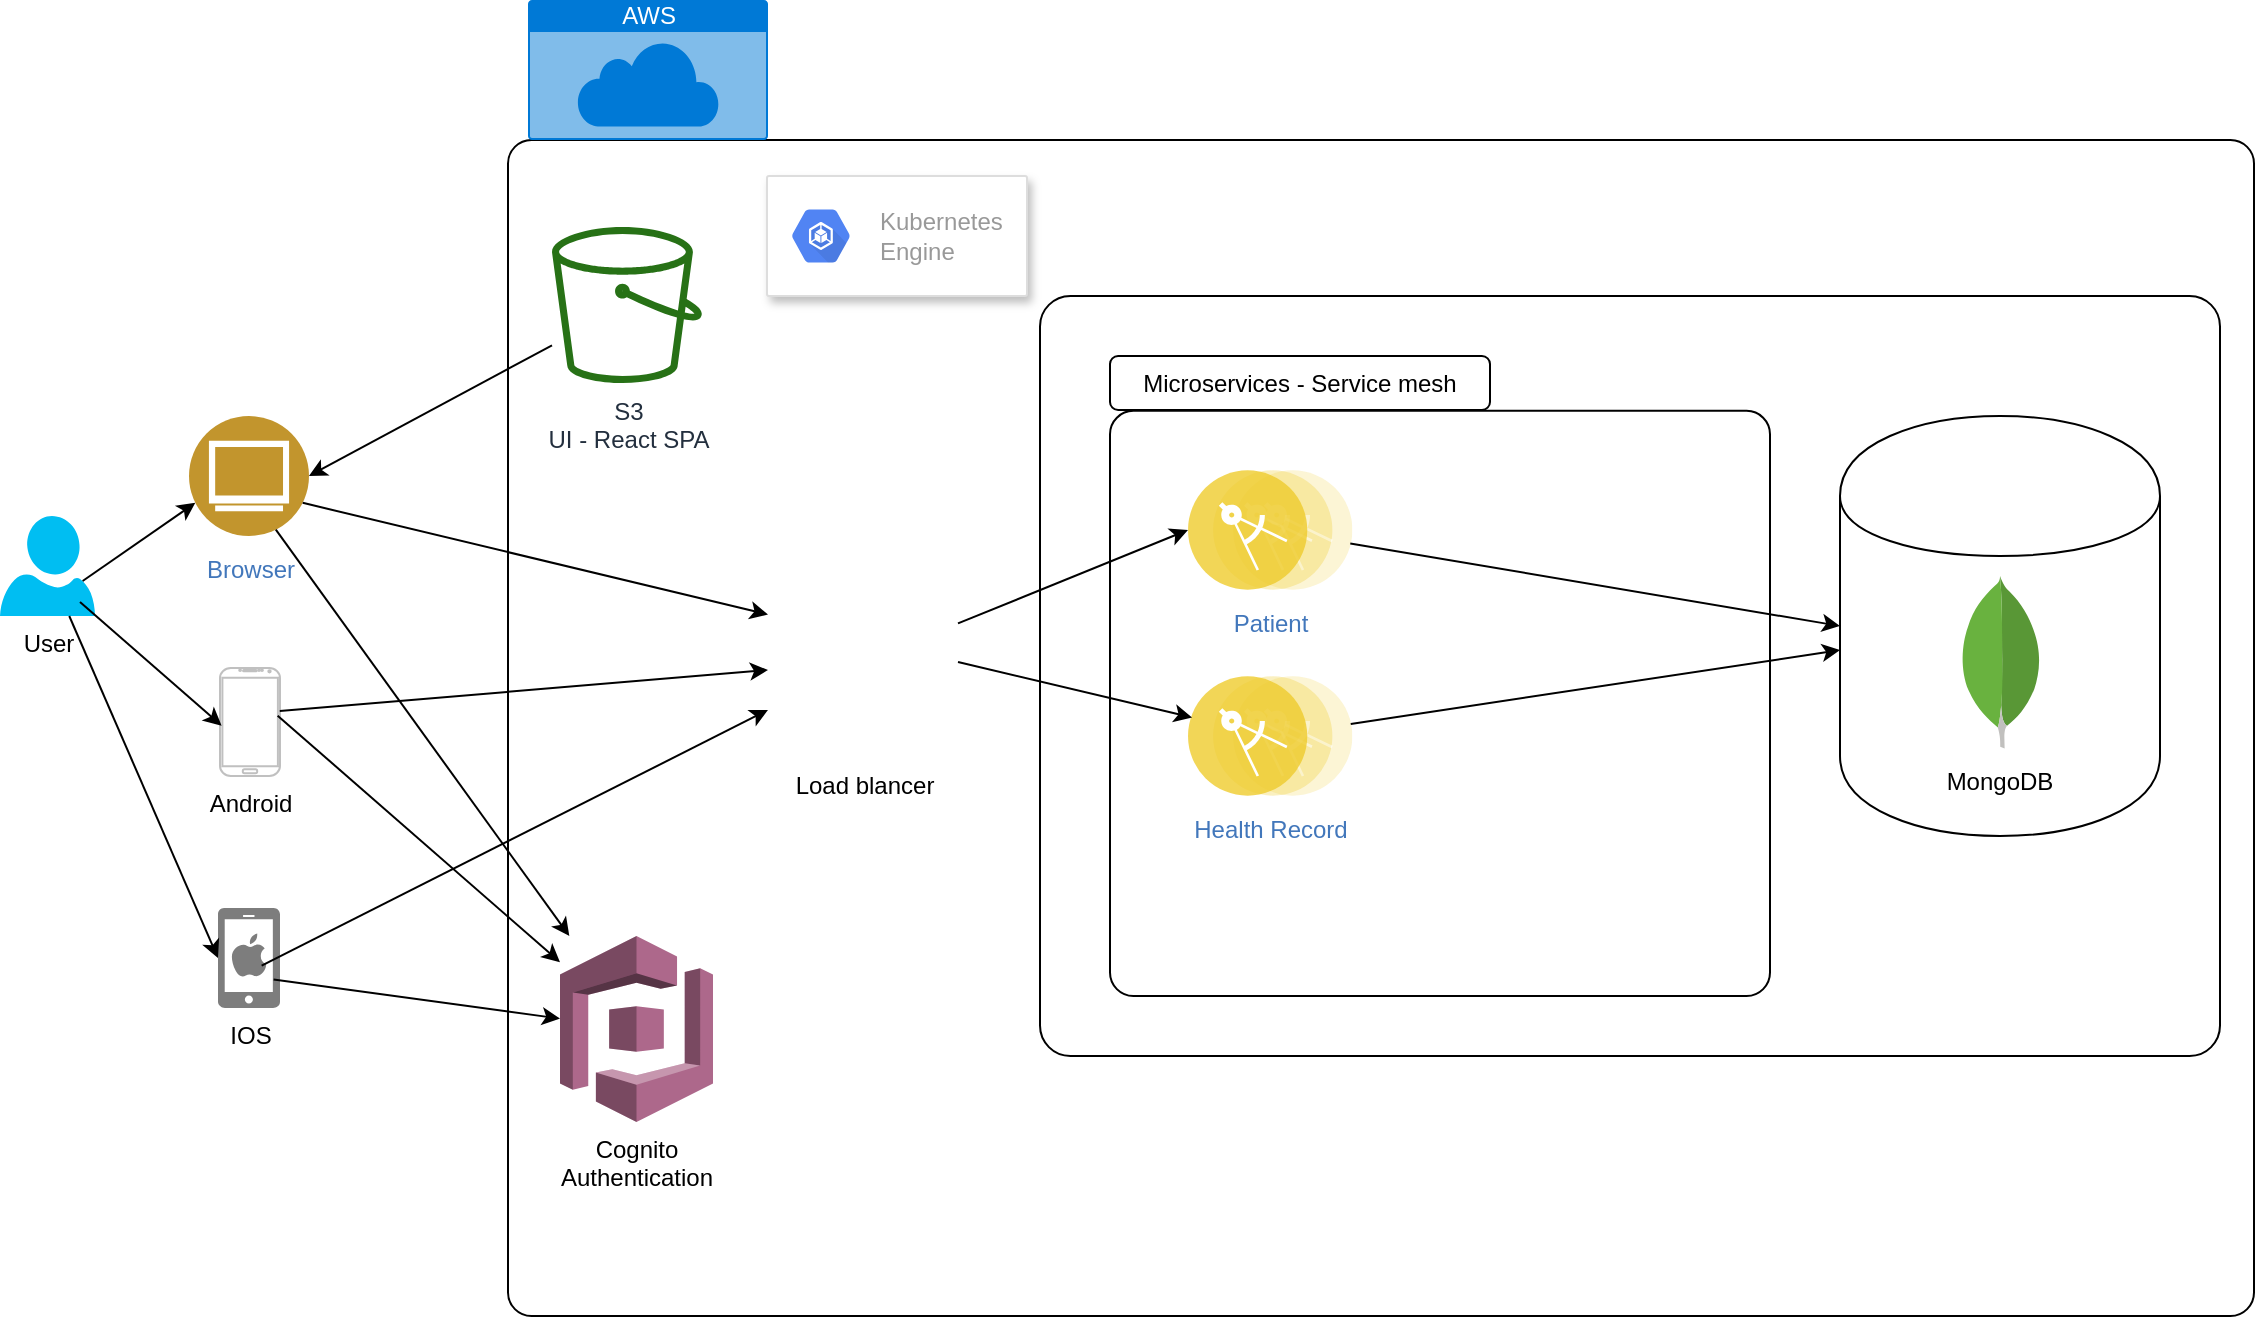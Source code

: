 <mxfile pages="1" version="11.2.1" type="github"><diagram id="GIxZVDtc0-lPRp783rCP" name="Page-1"><mxGraphModel dx="1207" dy="1539" grid="1" gridSize="10" guides="1" tooltips="1" connect="1" arrows="1" fold="1" page="1" pageScale="1" pageWidth="1100" pageHeight="850" math="0" shadow="0"><root><mxCell id="0"/><mxCell id="1" parent="0"/><mxCell id="koJRVrt2p-F4HQcYM7oa-16" value="" style="rounded=1;whiteSpace=wrap;html=1;arcSize=2;" parent="1" vertex="1"><mxGeometry x="274" y="62" width="873" height="588" as="geometry"/></mxCell><mxCell id="koJRVrt2p-F4HQcYM7oa-3" value="" style="rounded=1;whiteSpace=wrap;html=1;arcSize=4;" parent="1" vertex="1"><mxGeometry x="540" y="140" width="590" height="380" as="geometry"/></mxCell><mxCell id="koJRVrt2p-F4HQcYM7oa-1" value="" style="strokeColor=#dddddd;fillColor=#ffffff;shadow=1;strokeWidth=1;rounded=1;absoluteArcSize=1;arcSize=2;" parent="1" vertex="1"><mxGeometry x="403.5" y="80" width="130" height="60" as="geometry"/></mxCell><mxCell id="koJRVrt2p-F4HQcYM7oa-2" value="Kubernetes&#10;Engine" style="dashed=0;connectable=0;html=1;fillColor=#5184F3;strokeColor=none;shape=mxgraph.gcp2.hexIcon;prIcon=container_engine;part=1;labelPosition=right;verticalLabelPosition=middle;align=left;verticalAlign=middle;spacingLeft=5;fontColor=#999999;fontSize=12;" parent="koJRVrt2p-F4HQcYM7oa-1" vertex="1"><mxGeometry y="0.5" width="44" height="39" relative="1" as="geometry"><mxPoint x="5" y="-19.5" as="offset"/></mxGeometry></mxCell><mxCell id="koJRVrt2p-F4HQcYM7oa-6" value="" style="group" parent="1" vertex="1" connectable="0"><mxGeometry x="940" y="200" width="160" height="210" as="geometry"/></mxCell><mxCell id="koJRVrt2p-F4HQcYM7oa-4" value="&lt;br&gt;&lt;br&gt;&lt;br&gt;&lt;br&gt;&lt;br&gt;&lt;br&gt;&lt;br&gt;&lt;br&gt;MongoDB" style="shape=cylinder;whiteSpace=wrap;html=1;boundedLbl=1;backgroundOutline=1;" parent="koJRVrt2p-F4HQcYM7oa-6" vertex="1"><mxGeometry width="160" height="210" as="geometry"/></mxCell><mxCell id="koJRVrt2p-F4HQcYM7oa-5" value="" style="dashed=0;outlineConnect=0;html=1;align=center;labelPosition=center;verticalLabelPosition=bottom;verticalAlign=top;shape=mxgraph.weblogos.mongodb" parent="koJRVrt2p-F4HQcYM7oa-6" vertex="1"><mxGeometry x="60" y="80" width="41.2" height="86.2" as="geometry"/></mxCell><mxCell id="koJRVrt2p-F4HQcYM7oa-19" value="AWS" style="html=1;strokeColor=none;fillColor=#0079D6;labelPosition=center;verticalLabelPosition=middle;verticalAlign=top;align=center;fontSize=12;outlineConnect=0;spacingTop=-6;fontColor=#FFFFFF;shape=mxgraph.sitemap.cloud;" parent="1" vertex="1"><mxGeometry x="284" y="-8" width="120" height="70" as="geometry"/></mxCell><mxCell id="koJRVrt2p-F4HQcYM7oa-20" value="S3&lt;br&gt;UI - React SPA" style="outlineConnect=0;fontColor=#232F3E;gradientColor=none;fillColor=#277116;strokeColor=none;dashed=0;verticalLabelPosition=bottom;verticalAlign=top;align=center;html=1;fontSize=12;fontStyle=0;aspect=fixed;pointerEvents=1;shape=mxgraph.aws4.bucket;" parent="1" vertex="1"><mxGeometry x="296" y="105.5" width="75" height="78" as="geometry"/></mxCell><mxCell id="koJRVrt2p-F4HQcYM7oa-22" value="Browser" style="aspect=fixed;perimeter=ellipsePerimeter;html=1;align=center;shadow=0;dashed=0;fontColor=#4277BB;labelBackgroundColor=#ffffff;fontSize=12;spacingTop=3;image;image=img/lib/ibm/users/browser.svg;" parent="1" vertex="1"><mxGeometry x="114.5" y="200" width="60" height="60" as="geometry"/></mxCell><mxCell id="koJRVrt2p-F4HQcYM7oa-23" value="" style="endArrow=classic;html=1;entryX=1;entryY=0.5;entryDx=0;entryDy=0;" parent="1" source="koJRVrt2p-F4HQcYM7oa-20" target="koJRVrt2p-F4HQcYM7oa-22" edge="1"><mxGeometry width="50" height="50" relative="1" as="geometry"><mxPoint x="179.805" y="320.225" as="sourcePoint"/><mxPoint x="450.5" y="362" as="targetPoint"/></mxGeometry></mxCell><mxCell id="koJRVrt2p-F4HQcYM7oa-24" value="User" style="verticalLabelPosition=bottom;html=1;verticalAlign=top;align=center;strokeColor=none;fillColor=#00BEF2;shape=mxgraph.azure.user;" parent="1" vertex="1"><mxGeometry x="20" y="250" width="47.5" height="50" as="geometry"/></mxCell><mxCell id="koJRVrt2p-F4HQcYM7oa-25" value="" style="endArrow=classic;html=1;entryX=0;entryY=0.75;entryDx=0;entryDy=0;exitX=0.87;exitY=0.65;exitDx=0;exitDy=0;exitPerimeter=0;" parent="1" source="koJRVrt2p-F4HQcYM7oa-24" target="koJRVrt2p-F4HQcYM7oa-22" edge="1"><mxGeometry width="50" height="50" relative="1" as="geometry"><mxPoint x="306" y="201.459" as="sourcePoint"/><mxPoint x="190" y="240" as="targetPoint"/></mxGeometry></mxCell><mxCell id="koJRVrt2p-F4HQcYM7oa-26" value="" style="endArrow=classic;html=1;exitX=1;exitY=0.75;exitDx=0;exitDy=0;entryX=0;entryY=0.25;entryDx=0;entryDy=0;" parent="1" source="koJRVrt2p-F4HQcYM7oa-22" target="me5YbqjWOSLPcipuJPe7-1" edge="1"><mxGeometry width="50" height="50" relative="1" as="geometry"><mxPoint x="71.325" y="292.5" as="sourcePoint"/><mxPoint x="133.167" y="253.416" as="targetPoint"/></mxGeometry></mxCell><mxCell id="koJRVrt2p-F4HQcYM7oa-28" value="Android" style="verticalLabelPosition=bottom;verticalAlign=top;html=1;shadow=0;dashed=0;strokeWidth=1;shape=mxgraph.android.phone2;fillColor=#ffffff;strokeColor=#c0c0c0;" parent="1" vertex="1"><mxGeometry x="130" y="326" width="30" height="54" as="geometry"/></mxCell><mxCell id="koJRVrt2p-F4HQcYM7oa-29" value="" style="endArrow=classic;html=1;exitX=0.996;exitY=0.398;exitDx=0;exitDy=0;exitPerimeter=0;" parent="1" source="koJRVrt2p-F4HQcYM7oa-28" target="me5YbqjWOSLPcipuJPe7-1" edge="1"><mxGeometry width="50" height="50" relative="1" as="geometry"><mxPoint x="186.833" y="253.416" as="sourcePoint"/><mxPoint x="463.5" y="316.245" as="targetPoint"/></mxGeometry></mxCell><mxCell id="koJRVrt2p-F4HQcYM7oa-30" value="IOS" style="pointerEvents=1;shadow=0;dashed=0;html=1;strokeColor=none;labelPosition=center;verticalLabelPosition=bottom;verticalAlign=top;align=center;shape=mxgraph.mscae.enterprise.iphone;fillColor=#7D7D7D;" parent="1" vertex="1"><mxGeometry x="129" y="446" width="31" height="50" as="geometry"/></mxCell><mxCell id="koJRVrt2p-F4HQcYM7oa-31" value="" style="endArrow=classic;html=1;exitX=0.704;exitY=0.576;exitDx=0;exitDy=0;exitPerimeter=0;" parent="1" source="koJRVrt2p-F4HQcYM7oa-30" target="me5YbqjWOSLPcipuJPe7-1" edge="1"><mxGeometry width="50" height="50" relative="1" as="geometry"><mxPoint x="169.88" y="357.492" as="sourcePoint"/><mxPoint x="464.82" y="317.728" as="targetPoint"/></mxGeometry></mxCell><mxCell id="koJRVrt2p-F4HQcYM7oa-32" value="" style="endArrow=classic;html=1;entryX=0.027;entryY=0.534;entryDx=0;entryDy=0;entryPerimeter=0;" parent="1" target="koJRVrt2p-F4HQcYM7oa-28" edge="1"><mxGeometry width="50" height="50" relative="1" as="geometry"><mxPoint x="60" y="293" as="sourcePoint"/><mxPoint x="127.667" y="253.416" as="targetPoint"/></mxGeometry></mxCell><mxCell id="koJRVrt2p-F4HQcYM7oa-33" value="" style="endArrow=classic;html=1;entryX=0;entryY=0.5;entryDx=0;entryDy=0;entryPerimeter=0;" parent="1" source="koJRVrt2p-F4HQcYM7oa-24" target="koJRVrt2p-F4HQcYM7oa-30" edge="1"><mxGeometry width="50" height="50" relative="1" as="geometry"><mxPoint x="81.325" y="302.5" as="sourcePoint"/><mxPoint x="137.667" y="263.416" as="targetPoint"/></mxGeometry></mxCell><mxCell id="koJRVrt2p-F4HQcYM7oa-34" value="Cognito &lt;br&gt;Authentication" style="outlineConnect=0;dashed=0;verticalLabelPosition=bottom;verticalAlign=top;align=center;html=1;shape=mxgraph.aws3.cognito;fillColor=#AD688B;gradientColor=none;" parent="1" vertex="1"><mxGeometry x="300" y="460" width="76.5" height="93" as="geometry"/></mxCell><mxCell id="koJRVrt2p-F4HQcYM7oa-35" value="" style="endArrow=classic;html=1;exitX=0.897;exitY=0.716;exitDx=0;exitDy=0;exitPerimeter=0;" parent="1" source="koJRVrt2p-F4HQcYM7oa-30" target="koJRVrt2p-F4HQcYM7oa-34" edge="1"><mxGeometry width="50" height="50" relative="1" as="geometry"><mxPoint x="160.824" y="484.8" as="sourcePoint"/><mxPoint x="463.5" y="399.962" as="targetPoint"/></mxGeometry></mxCell><mxCell id="koJRVrt2p-F4HQcYM7oa-36" value="" style="endArrow=classic;html=1;exitX=0.961;exitY=0.441;exitDx=0;exitDy=0;exitPerimeter=0;" parent="1" source="koJRVrt2p-F4HQcYM7oa-28" target="koJRVrt2p-F4HQcYM7oa-34" edge="1"><mxGeometry width="50" height="50" relative="1" as="geometry"><mxPoint x="166.807" y="491.8" as="sourcePoint"/><mxPoint x="310" y="511.293" as="targetPoint"/></mxGeometry></mxCell><mxCell id="koJRVrt2p-F4HQcYM7oa-37" value="" style="endArrow=classic;html=1;exitX=0.75;exitY=1;exitDx=0;exitDy=0;" parent="1" source="koJRVrt2p-F4HQcYM7oa-22" target="koJRVrt2p-F4HQcYM7oa-34" edge="1"><mxGeometry width="50" height="50" relative="1" as="geometry"><mxPoint x="168.83" y="359.814" as="sourcePoint"/><mxPoint x="320" y="521.293" as="targetPoint"/></mxGeometry></mxCell><mxCell id="me5YbqjWOSLPcipuJPe7-1" value="Load blancer" style="shape=image;html=1;verticalAlign=top;verticalLabelPosition=bottom;labelBackgroundColor=#ffffff;imageAspect=0;aspect=fixed;image=https://cdn2.iconfinder.com/data/icons/amazon-aws-stencils/100/Compute__Networking_copy_Elastic_Load_Balancing-128.png" vertex="1" parent="1"><mxGeometry x="404" y="275.5" width="95" height="95" as="geometry"/></mxCell><mxCell id="koJRVrt2p-F4HQcYM7oa-7" value="" style="rounded=1;whiteSpace=wrap;html=1;arcSize=4;" parent="1" vertex="1"><mxGeometry x="575" y="197.429" width="330" height="292.571" as="geometry"/></mxCell><mxCell id="koJRVrt2p-F4HQcYM7oa-9" value="Microservices - Service mesh" style="rounded=1;whiteSpace=wrap;html=1;" parent="1" vertex="1"><mxGeometry x="575" y="170" width="190" height="27" as="geometry"/></mxCell><mxCell id="koJRVrt2p-F4HQcYM7oa-8" value="Patient" style="aspect=fixed;perimeter=ellipsePerimeter;html=1;align=center;shadow=0;dashed=0;fontColor=#4277BB;labelBackgroundColor=#ffffff;fontSize=12;spacingTop=3;image;image=img/lib/ibm/applications/microservice.svg;" parent="1" vertex="1"><mxGeometry x="614" y="227" width="82.2" height="60" as="geometry"/></mxCell><mxCell id="me5YbqjWOSLPcipuJPe7-7" value="Health Record" style="aspect=fixed;perimeter=ellipsePerimeter;html=1;align=center;shadow=0;dashed=0;fontColor=#4277BB;labelBackgroundColor=#ffffff;fontSize=12;spacingTop=3;image;image=img/lib/ibm/applications/microservice.svg;" vertex="1" parent="1"><mxGeometry x="614" y="330" width="82.2" height="60" as="geometry"/></mxCell><mxCell id="me5YbqjWOSLPcipuJPe7-2" value="" style="endArrow=classic;html=1;entryX=0;entryY=0.5;entryDx=0;entryDy=0;" edge="1" parent="1" source="me5YbqjWOSLPcipuJPe7-1" target="koJRVrt2p-F4HQcYM7oa-8"><mxGeometry width="50" height="50" relative="1" as="geometry"><mxPoint x="169.88" y="357.492" as="sourcePoint"/><mxPoint x="478.5" y="346.233" as="targetPoint"/></mxGeometry></mxCell><mxCell id="me5YbqjWOSLPcipuJPe7-8" value="" style="endArrow=classic;html=1;exitX=1;exitY=0.5;exitDx=0;exitDy=0;" edge="1" parent="1" source="me5YbqjWOSLPcipuJPe7-1" target="me5YbqjWOSLPcipuJPe7-7"><mxGeometry width="50" height="50" relative="1" as="geometry"><mxPoint x="509" y="313.708" as="sourcePoint"/><mxPoint x="624" y="267" as="targetPoint"/></mxGeometry></mxCell><mxCell id="koJRVrt2p-F4HQcYM7oa-15" value="" style="endArrow=classic;html=1;entryX=0;entryY=0.5;entryDx=0;entryDy=0;" parent="1" source="koJRVrt2p-F4HQcYM7oa-8" target="koJRVrt2p-F4HQcYM7oa-4" edge="1"><mxGeometry width="50" height="50" relative="1" as="geometry"><mxPoint x="613.5" y="320" as="sourcePoint"/><mxPoint x="663.5" y="270" as="targetPoint"/></mxGeometry></mxCell><mxCell id="me5YbqjWOSLPcipuJPe7-9" value="" style="endArrow=classic;html=1;" edge="1" parent="1" source="me5YbqjWOSLPcipuJPe7-7" target="koJRVrt2p-F4HQcYM7oa-4"><mxGeometry width="50" height="50" relative="1" as="geometry"><mxPoint x="705.141" y="273.767" as="sourcePoint"/><mxPoint x="950" y="315" as="targetPoint"/></mxGeometry></mxCell></root></mxGraphModel></diagram></mxfile>